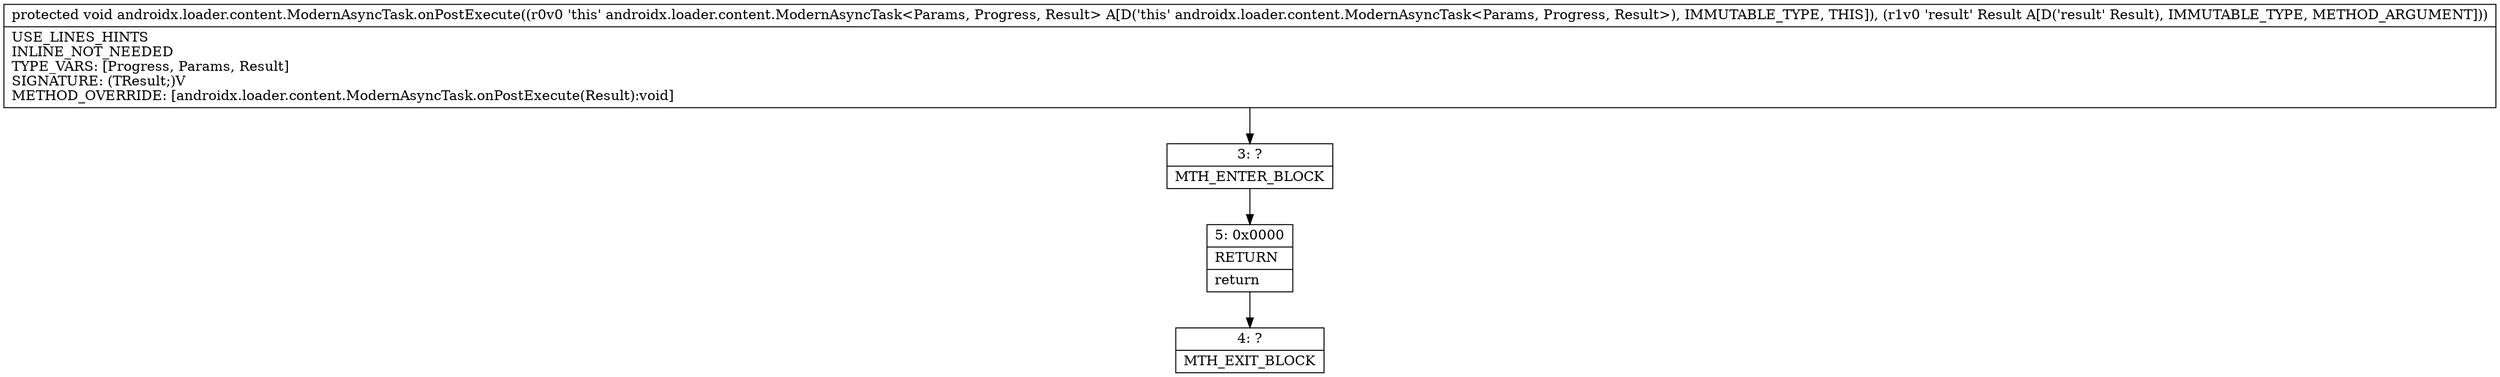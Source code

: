 digraph "CFG forandroidx.loader.content.ModernAsyncTask.onPostExecute(Ljava\/lang\/Object;)V" {
Node_3 [shape=record,label="{3\:\ ?|MTH_ENTER_BLOCK\l}"];
Node_5 [shape=record,label="{5\:\ 0x0000|RETURN\l|return\l}"];
Node_4 [shape=record,label="{4\:\ ?|MTH_EXIT_BLOCK\l}"];
MethodNode[shape=record,label="{protected void androidx.loader.content.ModernAsyncTask.onPostExecute((r0v0 'this' androidx.loader.content.ModernAsyncTask\<Params, Progress, Result\> A[D('this' androidx.loader.content.ModernAsyncTask\<Params, Progress, Result\>), IMMUTABLE_TYPE, THIS]), (r1v0 'result' Result A[D('result' Result), IMMUTABLE_TYPE, METHOD_ARGUMENT]))  | USE_LINES_HINTS\lINLINE_NOT_NEEDED\lTYPE_VARS: [Progress, Params, Result]\lSIGNATURE: (TResult;)V\lMETHOD_OVERRIDE: [androidx.loader.content.ModernAsyncTask.onPostExecute(Result):void]\l}"];
MethodNode -> Node_3;Node_3 -> Node_5;
Node_5 -> Node_4;
}

